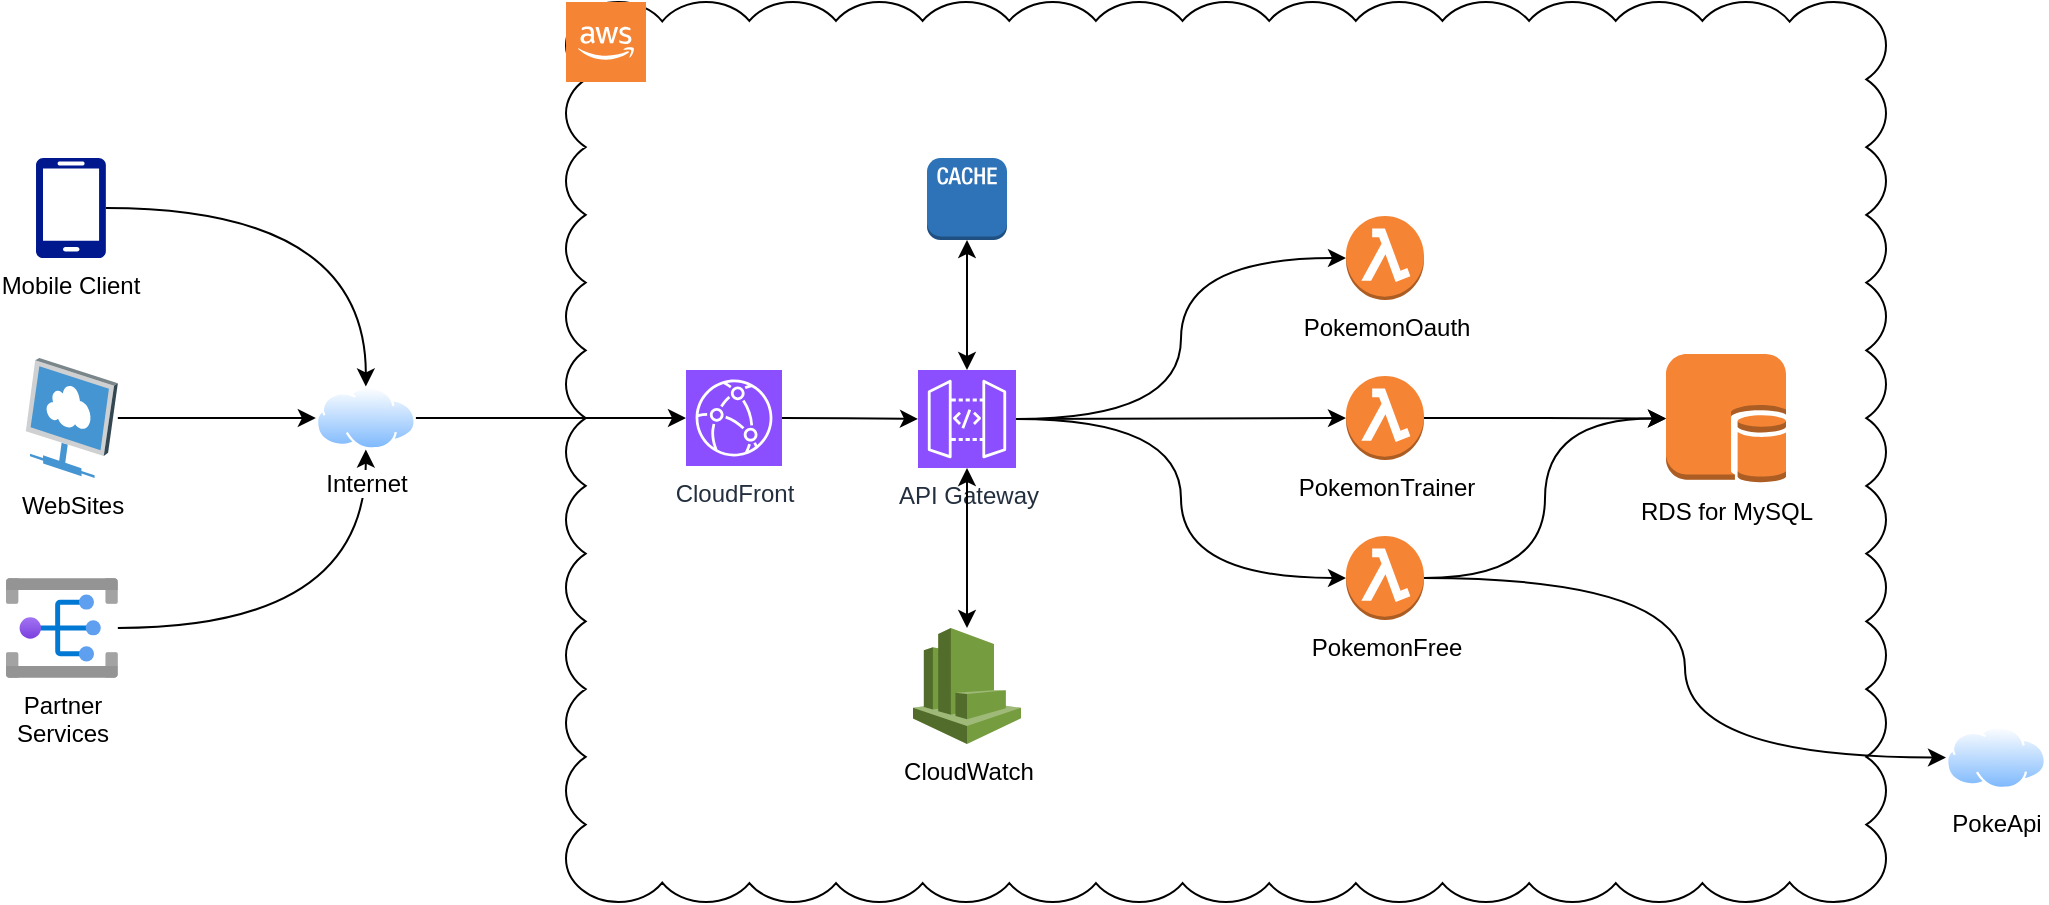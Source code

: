 <mxfile version="22.0.8" type="github">
  <diagram name="Página-1" id="UB-rOVlgBJhCthxTziJ3">
    <mxGraphModel dx="2074" dy="774" grid="1" gridSize="10" guides="1" tooltips="1" connect="1" arrows="1" fold="1" page="1" pageScale="1" pageWidth="827" pageHeight="1169" math="0" shadow="0">
      <root>
        <mxCell id="0" />
        <mxCell id="1" parent="0" />
        <mxCell id="9ETUa0--5kLoKJrpHwDf-9" value="" style="whiteSpace=wrap;html=1;shape=mxgraph.basic.cloud_rect" vertex="1" parent="1">
          <mxGeometry x="370" y="214" width="660" height="450" as="geometry" />
        </mxCell>
        <mxCell id="9ETUa0--5kLoKJrpHwDf-6" style="edgeStyle=orthogonalEdgeStyle;rounded=0;orthogonalLoop=1;jettySize=auto;html=1;entryX=0.5;entryY=0;entryDx=0;entryDy=0;curved=1;" edge="1" parent="1" source="9ETUa0--5kLoKJrpHwDf-2" target="9ETUa0--5kLoKJrpHwDf-5">
          <mxGeometry relative="1" as="geometry" />
        </mxCell>
        <mxCell id="9ETUa0--5kLoKJrpHwDf-2" value="Mobile Client" style="sketch=0;aspect=fixed;pointerEvents=1;shadow=0;dashed=0;html=1;strokeColor=none;labelPosition=center;verticalLabelPosition=bottom;verticalAlign=top;align=center;fillColor=#00188D;shape=mxgraph.azure.mobile" vertex="1" parent="1">
          <mxGeometry x="104.92" y="292" width="35" height="50" as="geometry" />
        </mxCell>
        <mxCell id="9ETUa0--5kLoKJrpHwDf-7" style="edgeStyle=orthogonalEdgeStyle;rounded=0;orthogonalLoop=1;jettySize=auto;html=1;curved=1;" edge="1" parent="1" source="9ETUa0--5kLoKJrpHwDf-3" target="9ETUa0--5kLoKJrpHwDf-5">
          <mxGeometry relative="1" as="geometry" />
        </mxCell>
        <mxCell id="9ETUa0--5kLoKJrpHwDf-3" value="WebSites" style="shadow=0;dashed=0;html=1;labelPosition=center;verticalLabelPosition=bottom;verticalAlign=top;align=center;outlineConnect=0;shape=mxgraph.veeam.3d.remote_site;" vertex="1" parent="1">
          <mxGeometry x="99.92" y="392" width="46" height="60" as="geometry" />
        </mxCell>
        <mxCell id="9ETUa0--5kLoKJrpHwDf-8" style="edgeStyle=orthogonalEdgeStyle;rounded=0;orthogonalLoop=1;jettySize=auto;html=1;curved=1;" edge="1" parent="1" source="9ETUa0--5kLoKJrpHwDf-4" target="9ETUa0--5kLoKJrpHwDf-5">
          <mxGeometry relative="1" as="geometry" />
        </mxCell>
        <mxCell id="9ETUa0--5kLoKJrpHwDf-4" value="Partner&lt;br&gt;Services" style="image;aspect=fixed;html=1;points=[];align=center;fontSize=12;image=img/lib/azure2/integration/Partner_Namespace.svg;" vertex="1" parent="1">
          <mxGeometry x="90" y="502" width="55.92" height="50" as="geometry" />
        </mxCell>
        <mxCell id="9ETUa0--5kLoKJrpHwDf-14" style="edgeStyle=orthogonalEdgeStyle;rounded=0;orthogonalLoop=1;jettySize=auto;html=1;curved=1;" edge="1" parent="1" source="9ETUa0--5kLoKJrpHwDf-5" target="9ETUa0--5kLoKJrpHwDf-12">
          <mxGeometry relative="1" as="geometry" />
        </mxCell>
        <mxCell id="9ETUa0--5kLoKJrpHwDf-5" value="Internet" style="image;aspect=fixed;perimeter=ellipsePerimeter;html=1;align=center;shadow=0;dashed=0;spacingTop=3;image=img/lib/active_directory/internet_cloud.svg;" vertex="1" parent="1">
          <mxGeometry x="244.92" y="406.25" width="50" height="31.5" as="geometry" />
        </mxCell>
        <mxCell id="9ETUa0--5kLoKJrpHwDf-11" value="" style="outlineConnect=0;dashed=1;verticalLabelPosition=bottom;verticalAlign=top;align=center;html=1;shape=mxgraph.aws3.cloud_2;fillColor=#F58534;gradientColor=none;shadow=0;" vertex="1" parent="1">
          <mxGeometry x="370" y="214" width="40" height="40" as="geometry" />
        </mxCell>
        <mxCell id="9ETUa0--5kLoKJrpHwDf-12" value="CloudFront" style="sketch=0;points=[[0,0,0],[0.25,0,0],[0.5,0,0],[0.75,0,0],[1,0,0],[0,1,0],[0.25,1,0],[0.5,1,0],[0.75,1,0],[1,1,0],[0,0.25,0],[0,0.5,0],[0,0.75,0],[1,0.25,0],[1,0.5,0],[1,0.75,0]];outlineConnect=0;fontColor=#232F3E;fillColor=#8C4FFF;strokeColor=#ffffff;dashed=0;verticalLabelPosition=bottom;verticalAlign=top;align=center;html=1;fontSize=12;fontStyle=0;aspect=fixed;shape=mxgraph.aws4.resourceIcon;resIcon=mxgraph.aws4.cloudfront;" vertex="1" parent="1">
          <mxGeometry x="430" y="398" width="48" height="48" as="geometry" />
        </mxCell>
        <mxCell id="9ETUa0--5kLoKJrpHwDf-32" style="edgeStyle=orthogonalEdgeStyle;rounded=0;orthogonalLoop=1;jettySize=auto;html=1;curved=1;" edge="1" parent="1" source="9ETUa0--5kLoKJrpHwDf-13" target="9ETUa0--5kLoKJrpHwDf-27">
          <mxGeometry relative="1" as="geometry" />
        </mxCell>
        <mxCell id="9ETUa0--5kLoKJrpHwDf-13" value="API Gateway" style="sketch=0;points=[[0,0,0],[0.25,0,0],[0.5,0,0],[0.75,0,0],[1,0,0],[0,1,0],[0.25,1,0],[0.5,1,0],[0.75,1,0],[1,1,0],[0,0.25,0],[0,0.5,0],[0,0.75,0],[1,0.25,0],[1,0.5,0],[1,0.75,0]];outlineConnect=0;fontColor=#232F3E;fillColor=#8C4FFF;strokeColor=#ffffff;dashed=0;verticalLabelPosition=bottom;verticalAlign=top;align=center;html=1;fontSize=12;fontStyle=0;aspect=fixed;shape=mxgraph.aws4.resourceIcon;resIcon=mxgraph.aws4.api_gateway;" vertex="1" parent="1">
          <mxGeometry x="546" y="398" width="49" height="49" as="geometry" />
        </mxCell>
        <mxCell id="9ETUa0--5kLoKJrpHwDf-15" style="edgeStyle=orthogonalEdgeStyle;rounded=0;orthogonalLoop=1;jettySize=auto;html=1;entryX=0;entryY=0.5;entryDx=0;entryDy=0;entryPerimeter=0;curved=1;" edge="1" parent="1" source="9ETUa0--5kLoKJrpHwDf-12" target="9ETUa0--5kLoKJrpHwDf-13">
          <mxGeometry relative="1" as="geometry" />
        </mxCell>
        <mxCell id="9ETUa0--5kLoKJrpHwDf-16" value="" style="outlineConnect=0;dashed=0;verticalLabelPosition=bottom;verticalAlign=top;align=center;html=1;shape=mxgraph.aws3.cache_node;fillColor=#2E73B8;gradientColor=none;" vertex="1" parent="1">
          <mxGeometry x="550.5" y="292" width="40" height="41" as="geometry" />
        </mxCell>
        <mxCell id="9ETUa0--5kLoKJrpHwDf-18" value="CloudWatch" style="outlineConnect=0;dashed=0;verticalLabelPosition=bottom;verticalAlign=top;align=center;html=1;shape=mxgraph.aws3.cloudwatch;fillColor=#759C3E;gradientColor=none;" vertex="1" parent="1">
          <mxGeometry x="543.5" y="527" width="54" height="58" as="geometry" />
        </mxCell>
        <mxCell id="9ETUa0--5kLoKJrpHwDf-21" value="" style="endArrow=classic;startArrow=classic;html=1;rounded=0;entryX=0.5;entryY=1;entryDx=0;entryDy=0;entryPerimeter=0;" edge="1" parent="1" source="9ETUa0--5kLoKJrpHwDf-13" target="9ETUa0--5kLoKJrpHwDf-16">
          <mxGeometry width="50" height="50" relative="1" as="geometry">
            <mxPoint x="620" y="374.15" as="sourcePoint" />
            <mxPoint x="560" y="359.999" as="targetPoint" />
          </mxGeometry>
        </mxCell>
        <mxCell id="9ETUa0--5kLoKJrpHwDf-22" value="" style="endArrow=classic;startArrow=classic;html=1;rounded=0;entryX=0.5;entryY=1;entryDx=0;entryDy=0;entryPerimeter=0;" edge="1" parent="1" source="9ETUa0--5kLoKJrpHwDf-18" target="9ETUa0--5kLoKJrpHwDf-13">
          <mxGeometry width="50" height="50" relative="1" as="geometry">
            <mxPoint x="630" y="559.5" as="sourcePoint" />
            <mxPoint x="630" y="494.5" as="targetPoint" />
          </mxGeometry>
        </mxCell>
        <mxCell id="9ETUa0--5kLoKJrpHwDf-24" value="PokemonOauth" style="outlineConnect=0;dashed=0;verticalLabelPosition=bottom;verticalAlign=top;align=center;html=1;shape=mxgraph.aws3.lambda_function;fillColor=#F58534;gradientColor=none;" vertex="1" parent="1">
          <mxGeometry x="760" y="321" width="39" height="42" as="geometry" />
        </mxCell>
        <mxCell id="9ETUa0--5kLoKJrpHwDf-34" style="edgeStyle=orthogonalEdgeStyle;rounded=0;orthogonalLoop=1;jettySize=auto;html=1;" edge="1" parent="1" source="9ETUa0--5kLoKJrpHwDf-27" target="9ETUa0--5kLoKJrpHwDf-30">
          <mxGeometry relative="1" as="geometry" />
        </mxCell>
        <mxCell id="9ETUa0--5kLoKJrpHwDf-27" value="PokemonTrainer" style="outlineConnect=0;dashed=0;verticalLabelPosition=bottom;verticalAlign=top;align=center;html=1;shape=mxgraph.aws3.lambda_function;fillColor=#F58534;gradientColor=none;" vertex="1" parent="1">
          <mxGeometry x="760" y="401" width="39" height="42" as="geometry" />
        </mxCell>
        <mxCell id="9ETUa0--5kLoKJrpHwDf-38" style="edgeStyle=orthogonalEdgeStyle;rounded=0;orthogonalLoop=1;jettySize=auto;html=1;entryX=0;entryY=0.5;entryDx=0;entryDy=0;curved=1;" edge="1" parent="1" source="9ETUa0--5kLoKJrpHwDf-29" target="9ETUa0--5kLoKJrpHwDf-37">
          <mxGeometry relative="1" as="geometry" />
        </mxCell>
        <mxCell id="9ETUa0--5kLoKJrpHwDf-29" value="PokemonFree" style="outlineConnect=0;dashed=0;verticalLabelPosition=bottom;verticalAlign=top;align=center;html=1;shape=mxgraph.aws3.lambda_function;fillColor=#F58534;gradientColor=none;" vertex="1" parent="1">
          <mxGeometry x="760" y="481" width="39" height="42" as="geometry" />
        </mxCell>
        <mxCell id="9ETUa0--5kLoKJrpHwDf-30" value="RDS for MySQL" style="outlineConnect=0;dashed=0;verticalLabelPosition=bottom;verticalAlign=top;align=center;html=1;shape=mxgraph.aws3.db_on_instance;fillColor=#F58534;gradientColor=none;" vertex="1" parent="1">
          <mxGeometry x="920" y="390" width="60" height="64.5" as="geometry" />
        </mxCell>
        <mxCell id="9ETUa0--5kLoKJrpHwDf-31" style="edgeStyle=orthogonalEdgeStyle;rounded=0;orthogonalLoop=1;jettySize=auto;html=1;entryX=0;entryY=0.5;entryDx=0;entryDy=0;entryPerimeter=0;curved=1;" edge="1" parent="1" source="9ETUa0--5kLoKJrpHwDf-13" target="9ETUa0--5kLoKJrpHwDf-24">
          <mxGeometry relative="1" as="geometry" />
        </mxCell>
        <mxCell id="9ETUa0--5kLoKJrpHwDf-33" style="edgeStyle=orthogonalEdgeStyle;rounded=0;orthogonalLoop=1;jettySize=auto;html=1;exitX=1;exitY=0.5;exitDx=0;exitDy=0;exitPerimeter=0;entryX=0;entryY=0.5;entryDx=0;entryDy=0;entryPerimeter=0;curved=1;" edge="1" parent="1" source="9ETUa0--5kLoKJrpHwDf-13" target="9ETUa0--5kLoKJrpHwDf-29">
          <mxGeometry relative="1" as="geometry" />
        </mxCell>
        <mxCell id="9ETUa0--5kLoKJrpHwDf-36" style="edgeStyle=orthogonalEdgeStyle;rounded=0;orthogonalLoop=1;jettySize=auto;html=1;entryX=0;entryY=0.5;entryDx=0;entryDy=0;entryPerimeter=0;curved=1;" edge="1" parent="1" source="9ETUa0--5kLoKJrpHwDf-29" target="9ETUa0--5kLoKJrpHwDf-30">
          <mxGeometry relative="1" as="geometry" />
        </mxCell>
        <mxCell id="9ETUa0--5kLoKJrpHwDf-37" value="PokeApi" style="image;aspect=fixed;perimeter=ellipsePerimeter;html=1;align=center;shadow=0;dashed=0;spacingTop=3;image=img/lib/active_directory/internet_cloud.svg;" vertex="1" parent="1">
          <mxGeometry x="1060" y="576" width="50" height="31.5" as="geometry" />
        </mxCell>
      </root>
    </mxGraphModel>
  </diagram>
</mxfile>
